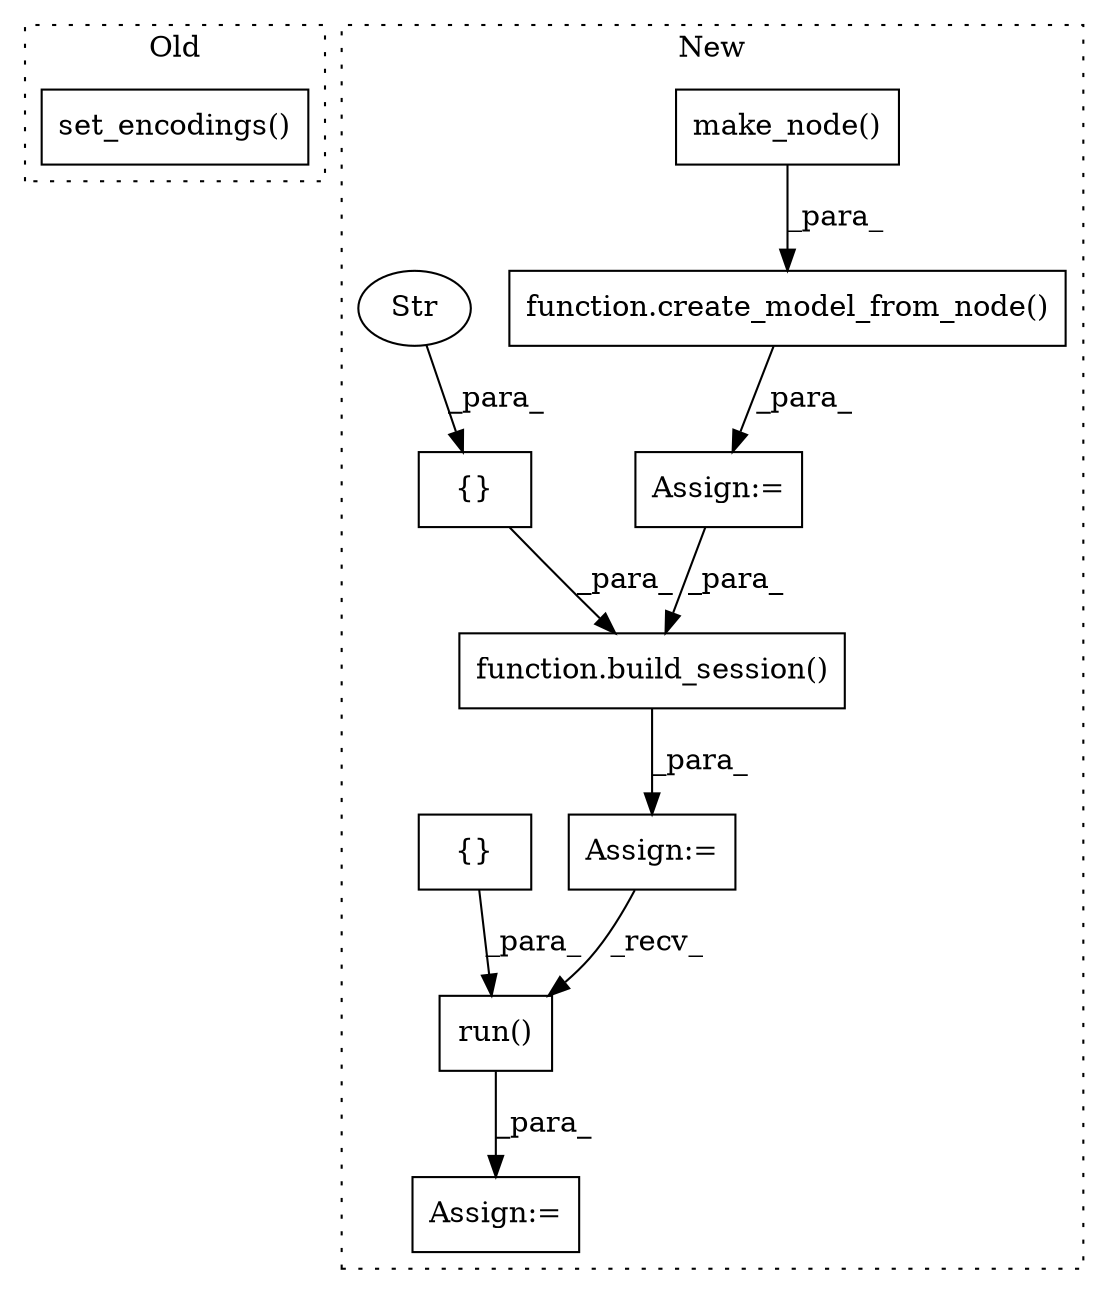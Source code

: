 digraph G {
subgraph cluster0 {
1 [label="set_encodings()" a="75" s="3972,4001" l="20,1" shape="box"];
label = "Old";
style="dotted";
}
subgraph cluster1 {
2 [label="make_node()" a="75" s="9790,9814" l="17,138" shape="box"];
3 [label="run()" a="75" s="10801,10839" l="12,1" shape="box"];
4 [label="{}" a="59" s="10060,10083" l="1,0" shape="box"];
5 [label="Str" a="66" s="10061" l="22" shape="ellipse"];
6 [label="{}" a="95" s="10819,10838" l="1,1" shape="box"];
7 [label="Assign:=" a="68" s="9966" l="3" shape="box"];
8 [label="Assign:=" a="68" s="10798" l="3" shape="box"];
9 [label="Assign:=" a="68" s="10036" l="3" shape="box"];
10 [label="function.build_session()" a="75" s="10039,10084" l="14,1" shape="box"];
11 [label="function.create_model_from_node()" a="75" s="9969,10019" l="23,1" shape="box"];
label = "New";
style="dotted";
}
2 -> 11 [label="_para_"];
3 -> 8 [label="_para_"];
4 -> 10 [label="_para_"];
5 -> 4 [label="_para_"];
6 -> 3 [label="_para_"];
7 -> 10 [label="_para_"];
9 -> 3 [label="_recv_"];
10 -> 9 [label="_para_"];
11 -> 7 [label="_para_"];
}